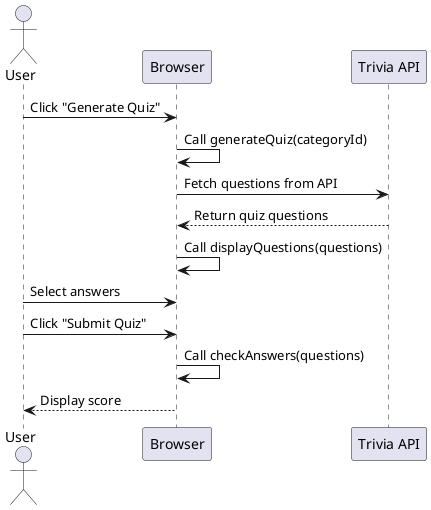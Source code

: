 @startuml SequenceDiagram

actor User
participant "Browser" as Browser
participant "Trivia API" as API

User -> Browser: Click "Generate Quiz"
Browser -> Browser: Call generateQuiz(categoryId)
Browser -> API: Fetch questions from API
API --> Browser: Return quiz questions
Browser -> Browser: Call displayQuestions(questions)
User -> Browser: Select answers
User -> Browser: Click "Submit Quiz"
Browser -> Browser: Call checkAnswers(questions)
Browser --> User: Display score

@enduml
